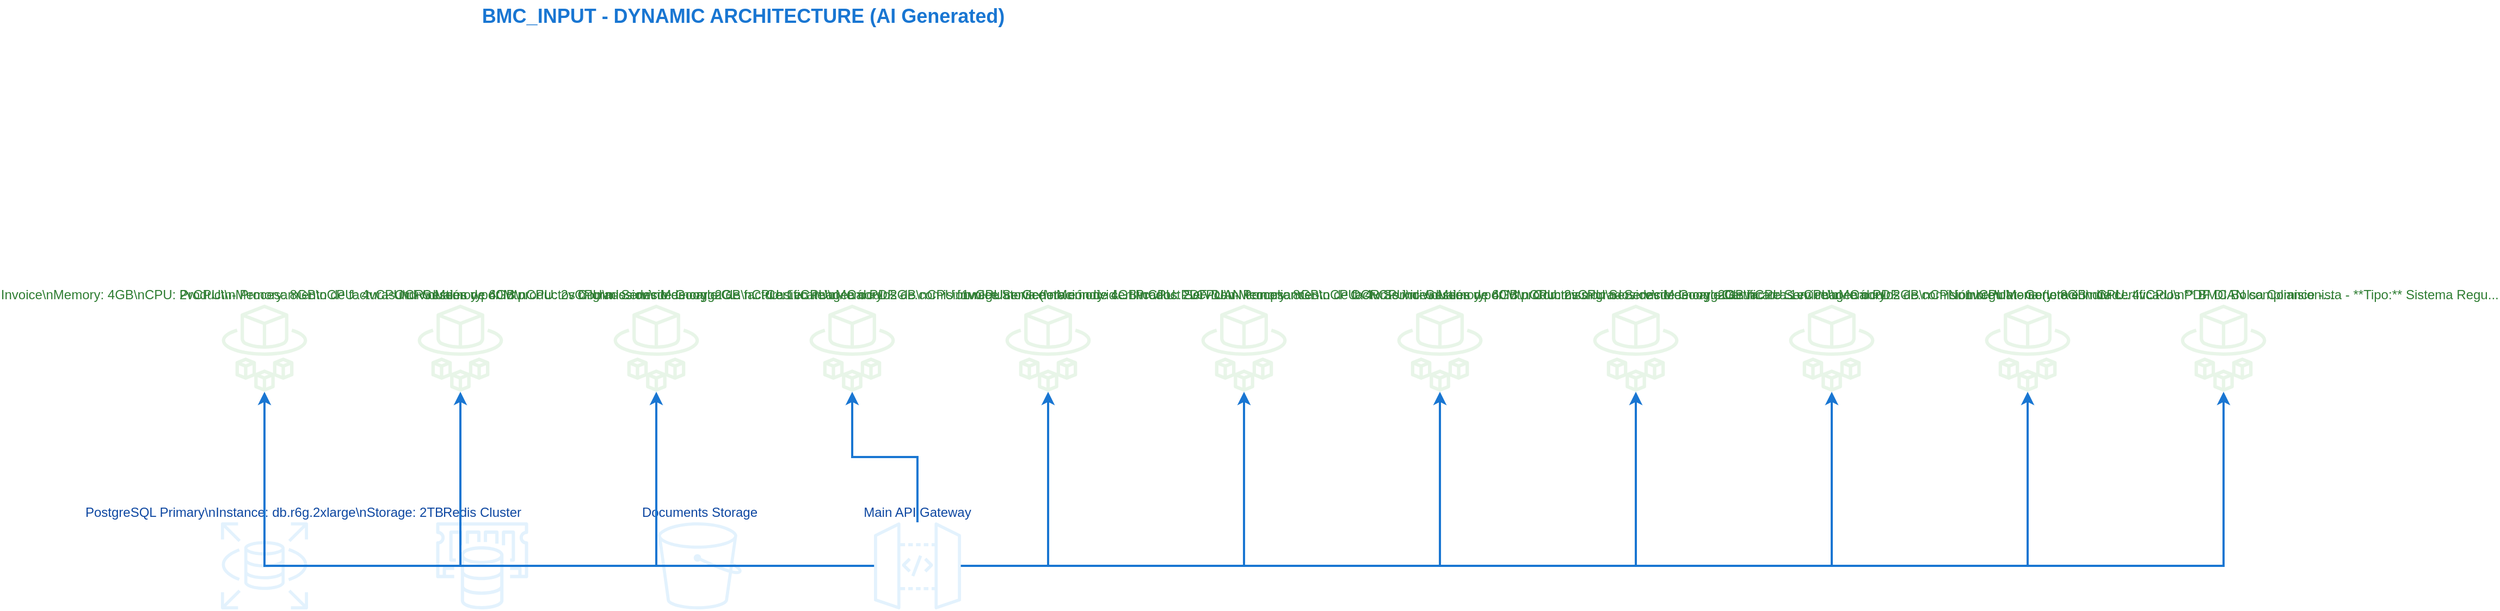 <?xml version="1.0" encoding="UTF-8"?>
<mxfile version="22.1.11">
  <diagram name="BMC_INPUT Dynamic Architecture" id="dynamic-arch">
    <mxGraphModel dx="2500" dy="1600" grid="1" gridSize="10" guides="1" tooltips="1" connect="1" arrows="1" fold="1" page="1" pageScale="1" pageWidth="1400" pageHeight="1000">
      <root>
        <mxCell id="0"/>
        <mxCell id="1" parent="0"/>
        <mxCell id="title" value="BMC_INPUT - DYNAMIC ARCHITECTURE (AI Generated)" style="text;html=1;strokeColor=none;fillColor=none;align=center;verticalAlign=middle;whiteSpace=wrap;rounded=0;fontSize=18;fontStyle=1;fontColor=#1976D2;" vertex="1" parent="1">
          <mxGeometry x="400" y="20" width="600" height="30" as="geometry"/>
        </mxCell>
        <mxCell id="comp_1001" value="Invoice\nMemory: 4GB\nCPU: 2vCPU\n- Procesamiento de facturas individuales y por lot..." style="shape=mxgraph.aws4.fargate;labelPosition=bottom;verticalLabelPosition=top;align=center;verticalAlign=bottom;fillColor=#E8F5E8;strokeColor=#4CAF50;fontColor=#2E7D32;" vertex="1" parent="1">
          <mxGeometry x="200" y="300" width="120" height="80" as="geometry"/>
        </mxCell>
        <mxCell id="comp_1002" value="Product\nMemory: 8GB\nCPU: 4vCPU\n- Gestión de 60M productos migrados desde Google C..." style="shape=mxgraph.aws4.fargate;labelPosition=bottom;verticalLabelPosition=top;align=center;verticalAlign=bottom;fillColor=#E8F5E8;strokeColor=#4CAF50;fontColor=#2E7D32;" vertex="1" parent="1">
          <mxGeometry x="380" y="300" width="120" height="80" as="geometry"/>
        </mxCell>
        <mxCell id="comp_1003" value="OCR\nMemory: 4GB\nCPU: 2vCPU\n- Servicio de carga de facturas en imagen o PDF
- ..." style="shape=mxgraph.aws4.fargate;labelPosition=bottom;verticalLabelPosition=top;align=center;verticalAlign=bottom;fillColor=#E8F5E8;strokeColor=#4CAF50;fontColor=#2E7D32;" vertex="1" parent="1">
          <mxGeometry x="560" y="300" width="120" height="80" as="geometry"/>
        </mxCell>
        <mxCell id="comp_1004" value="Commission\nMemory: 2GB\nCPU: 1vCPU\n- Cálculos de comisión regulatoria (lote e individ..." style="shape=mxgraph.aws4.fargate;labelPosition=bottom;verticalLabelPosition=top;align=center;verticalAlign=bottom;fillColor=#E8F5E8;strokeColor=#4CAF50;fontColor=#2E7D32;" vertex="1" parent="1">
          <mxGeometry x="740" y="300" width="120" height="80" as="geometry"/>
        </mxCell>
        <mxCell id="comp_1005" value="Certificate\nMemory: 2GB\nCPU: 1vCPU\n- Generación de certificados PDF DIAN compliance
-..." style="shape=mxgraph.aws4.fargate;labelPosition=bottom;verticalLabelPosition=top;align=center;verticalAlign=bottom;fillColor=#E8F5E8;strokeColor=#4CAF50;fontColor=#2E7D32;" vertex="1" parent="1">
          <mxGeometry x="920" y="300" width="120" height="80" as="geometry"/>
        </mxCell>
        <mxCell id="comp_1006" value="Invoice Service\nMemory: 4GB\nCPU: 2vCPU\n- Procesamiento de facturas individuales y por lot..." style="shape=mxgraph.aws4.fargate;labelPosition=bottom;verticalLabelPosition=top;align=center;verticalAlign=bottom;fillColor=#E8F5E8;strokeColor=#4CAF50;fontColor=#2E7D32;" vertex="1" parent="1">
          <mxGeometry x="1100" y="300" width="120" height="80" as="geometry"/>
        </mxCell>
        <mxCell id="comp_1007" value="Product Service\nMemory: 8GB\nCPU: 4vCPU\n- Gestión de 60M productos migrados desde Google C..." style="shape=mxgraph.aws4.fargate;labelPosition=bottom;verticalLabelPosition=top;align=center;verticalAlign=bottom;fillColor=#E8F5E8;strokeColor=#4CAF50;fontColor=#2E7D32;" vertex="1" parent="1">
          <mxGeometry x="1280" y="300" width="120" height="80" as="geometry"/>
        </mxCell>
        <mxCell id="comp_1008" value="OCR Service\nMemory: 4GB\nCPU: 2vCPU\n- Servicio de carga de facturas en imagen o PDF
- ..." style="shape=mxgraph.aws4.fargate;labelPosition=bottom;verticalLabelPosition=top;align=center;verticalAlign=bottom;fillColor=#E8F5E8;strokeColor=#4CAF50;fontColor=#2E7D32;" vertex="1" parent="1">
          <mxGeometry x="1460" y="300" width="120" height="80" as="geometry"/>
        </mxCell>
        <mxCell id="comp_1009" value="Commission Service\nMemory: 2GB\nCPU: 1vCPU\n- Cálculos de comisión regulatoria (lote e individ..." style="shape=mxgraph.aws4.fargate;labelPosition=bottom;verticalLabelPosition=top;align=center;verticalAlign=bottom;fillColor=#E8F5E8;strokeColor=#4CAF50;fontColor=#2E7D32;" vertex="1" parent="1">
          <mxGeometry x="1640" y="300" width="120" height="80" as="geometry"/>
        </mxCell>
        <mxCell id="comp_1010" value="Certificate Service\nMemory: 2GB\nCPU: 1vCPU\n- Generación de certificados PDF DIAN compliance
-..." style="shape=mxgraph.aws4.fargate;labelPosition=bottom;verticalLabelPosition=top;align=center;verticalAlign=bottom;fillColor=#E8F5E8;strokeColor=#4CAF50;fontColor=#2E7D32;" vertex="1" parent="1">
          <mxGeometry x="1820" y="300" width="120" height="80" as="geometry"/>
        </mxCell>
        <mxCell id="comp_1011" value="Nombre\nMemory: 8GB\nCPU: 4vCPU\n** BMC Bolsa Comisionista
- **Tipo:** Sistema Regu..." style="shape=mxgraph.aws4.fargate;labelPosition=bottom;verticalLabelPosition=top;align=center;verticalAlign=bottom;fillColor=#E8F5E8;strokeColor=#4CAF50;fontColor=#2E7D32;" vertex="1" parent="1">
          <mxGeometry x="2000" y="300" width="120" height="80" as="geometry"/>
        </mxCell>
        <mxCell id="comp_1012" value="PostgreSQL Primary\nInstance: db.r6g.2xlarge\nStorage: 2TB" style="shape=mxgraph.aws4.rds;labelPosition=bottom;verticalLabelPosition=top;align=center;verticalAlign=bottom;fillColor=#E3F2FD;strokeColor=#1976D2;fontColor=#0D47A1;" vertex="1" parent="1">
          <mxGeometry x="200" y="500" width="120" height="80" as="geometry"/>
        </mxCell>
        <mxCell id="comp_1013" value="Redis Cluster" style="shape=mxgraph.aws4.elasticache;labelPosition=bottom;verticalLabelPosition=top;align=center;verticalAlign=bottom;fillColor=#E3F2FD;strokeColor=#1976D2;fontColor=#0D47A1;" vertex="1" parent="1">
          <mxGeometry x="400" y="500" width="120" height="80" as="geometry"/>
        </mxCell>
        <mxCell id="comp_1014" value="Documents Storage" style="shape=mxgraph.aws4.s3;labelPosition=bottom;verticalLabelPosition=top;align=center;verticalAlign=bottom;fillColor=#E3F2FD;strokeColor=#1976D2;fontColor=#0D47A1;" vertex="1" parent="1">
          <mxGeometry x="600" y="500" width="120" height="80" as="geometry"/>
        </mxCell>
        <mxCell id="comp_1015" value="Main API Gateway" style="shape=mxgraph.aws4.api_gateway;labelPosition=bottom;verticalLabelPosition=top;align=center;verticalAlign=bottom;fillColor=#E3F2FD;strokeColor=#1976D2;fontColor=#0D47A1;" vertex="1" parent="1">
          <mxGeometry x="800" y="500" width="120" height="80" as="geometry"/>
        </mxCell>
        <mxCell id="conn_2000" style="edgeStyle=orthogonalEdgeStyle;rounded=0;orthogonalLoop=1;jettySize=auto;html=1;strokeColor=#1976D2;strokeWidth=2;" edge="1" parent="1" source="comp_1015" target="comp_1001">
          <mxGeometry relative="1" as="geometry"/>
        </mxCell>
        <mxCell id="conn_2001" style="edgeStyle=orthogonalEdgeStyle;rounded=0;orthogonalLoop=1;jettySize=auto;html=1;strokeColor=#1976D2;strokeWidth=2;" edge="1" parent="1" source="comp_1015" target="comp_1002">
          <mxGeometry relative="1" as="geometry"/>
        </mxCell>
        <mxCell id="conn_2002" style="edgeStyle=orthogonalEdgeStyle;rounded=0;orthogonalLoop=1;jettySize=auto;html=1;strokeColor=#1976D2;strokeWidth=2;" edge="1" parent="1" source="comp_1015" target="comp_1003">
          <mxGeometry relative="1" as="geometry"/>
        </mxCell>
        <mxCell id="conn_2003" style="edgeStyle=orthogonalEdgeStyle;rounded=0;orthogonalLoop=1;jettySize=auto;html=1;strokeColor=#1976D2;strokeWidth=2;" edge="1" parent="1" source="comp_1015" target="comp_1004">
          <mxGeometry relative="1" as="geometry"/>
        </mxCell>
        <mxCell id="conn_2004" style="edgeStyle=orthogonalEdgeStyle;rounded=0;orthogonalLoop=1;jettySize=auto;html=1;strokeColor=#1976D2;strokeWidth=2;" edge="1" parent="1" source="comp_1015" target="comp_1005">
          <mxGeometry relative="1" as="geometry"/>
        </mxCell>
        <mxCell id="conn_2005" style="edgeStyle=orthogonalEdgeStyle;rounded=0;orthogonalLoop=1;jettySize=auto;html=1;strokeColor=#1976D2;strokeWidth=2;" edge="1" parent="1" source="comp_1015" target="comp_1006">
          <mxGeometry relative="1" as="geometry"/>
        </mxCell>
        <mxCell id="conn_2006" style="edgeStyle=orthogonalEdgeStyle;rounded=0;orthogonalLoop=1;jettySize=auto;html=1;strokeColor=#1976D2;strokeWidth=2;" edge="1" parent="1" source="comp_1015" target="comp_1007">
          <mxGeometry relative="1" as="geometry"/>
        </mxCell>
        <mxCell id="conn_2007" style="edgeStyle=orthogonalEdgeStyle;rounded=0;orthogonalLoop=1;jettySize=auto;html=1;strokeColor=#1976D2;strokeWidth=2;" edge="1" parent="1" source="comp_1015" target="comp_1008">
          <mxGeometry relative="1" as="geometry"/>
        </mxCell>
        <mxCell id="conn_2008" style="edgeStyle=orthogonalEdgeStyle;rounded=0;orthogonalLoop=1;jettySize=auto;html=1;strokeColor=#1976D2;strokeWidth=2;" edge="1" parent="1" source="comp_1015" target="comp_1009">
          <mxGeometry relative="1" as="geometry"/>
        </mxCell>
        <mxCell id="conn_2009" style="edgeStyle=orthogonalEdgeStyle;rounded=0;orthogonalLoop=1;jettySize=auto;html=1;strokeColor=#1976D2;strokeWidth=2;" edge="1" parent="1" source="comp_1015" target="comp_1010">
          <mxGeometry relative="1" as="geometry"/>
        </mxCell>
        <mxCell id="conn_2010" style="edgeStyle=orthogonalEdgeStyle;rounded=0;orthogonalLoop=1;jettySize=auto;html=1;strokeColor=#1976D2;strokeWidth=2;" edge="1" parent="1" source="comp_1015" target="comp_1011">
          <mxGeometry relative="1" as="geometry"/>
        </mxCell>
      </root>
    </mxGraphModel>
  </diagram>
</mxfile>